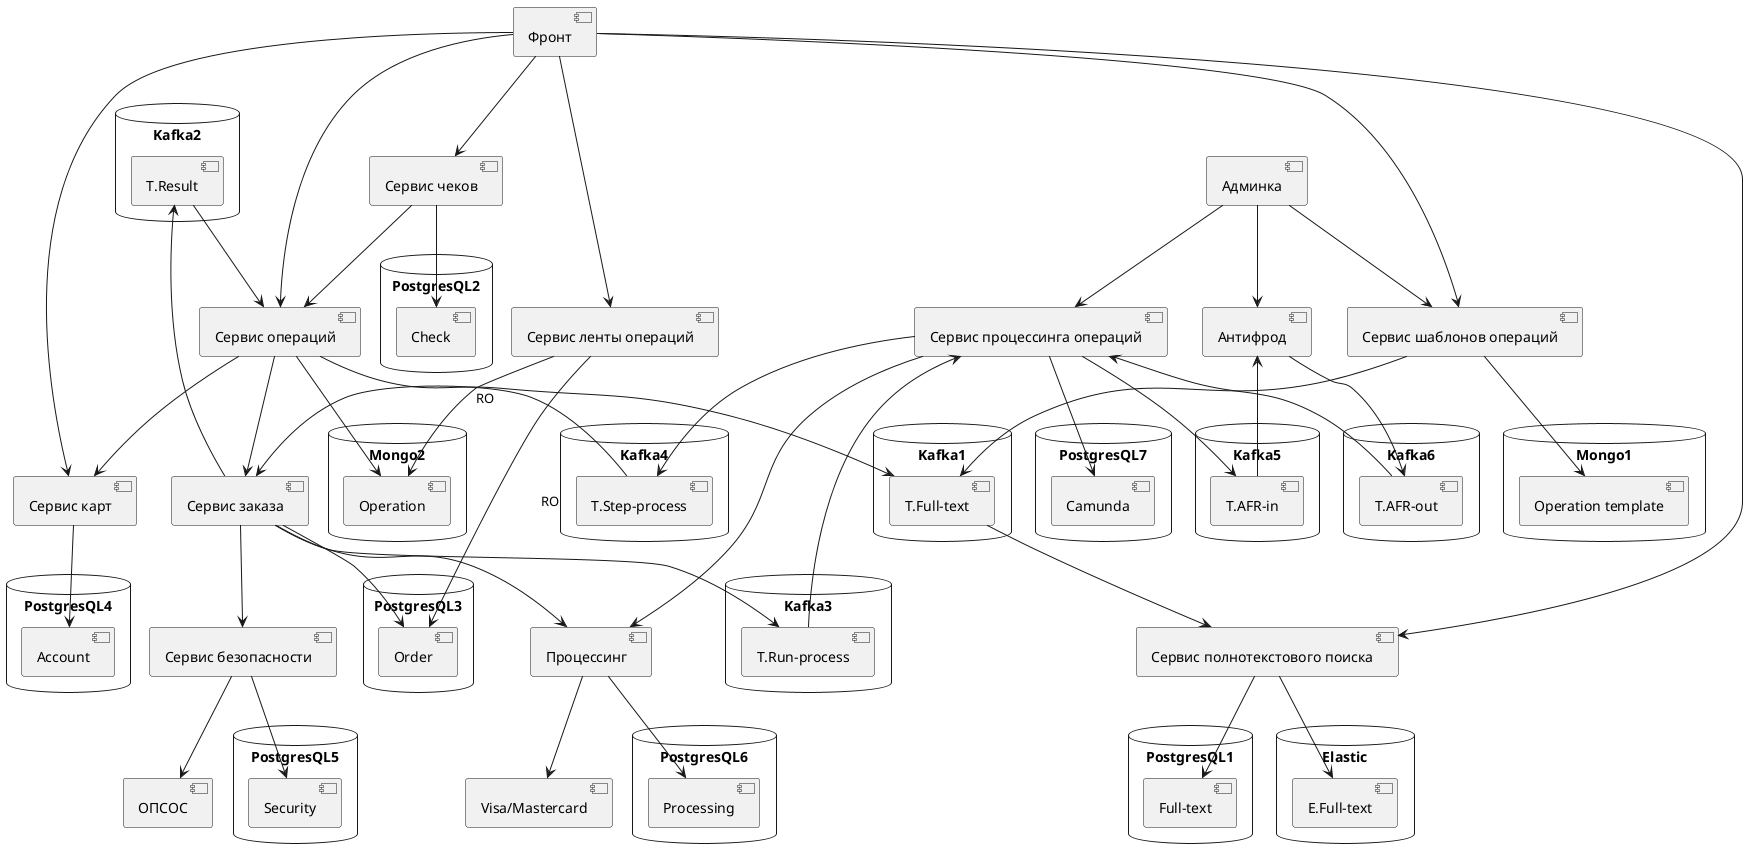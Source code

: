 @startuml

[Фронт]
[Админка]

[Сервис операций]
[Сервис шаблонов операций]

[Сервис чеков]
[Сервис полнотекстового поиска]
[Сервис карт]
[Сервис ленты операций]

[Сервис заказа]
[Антифрод]
[Сервис процессинга операций]
[Сервис безопасности]
[Процессинг]

database "Mongo1" {
   [Operation template]
}

database "Mongo2" {
   [Operation]
}

database "PostgresQL1" {
   [Full-text]
}

database "PostgresQL2" {
   [Check]
}

database "PostgresQL3" {
   [Order]
}

database "PostgresQL4" {
   [Account]
}

database "PostgresQL5" {
   [Security]
}

database "PostgresQL6" {
   [Processing]
}

database "PostgresQL7" {
    [Camunda]
}

database "Kafka1" {
   [T.Full-text]
}

database "Kafka2" {
   [T.Result]
}

database "Kafka3" {
   [T.Run-process]
}

database "Kafka4" {
   [T.Step-process]
}

database "Kafka5" {
   [T.AFR-in]
}

database "Kafka6" {
   [T.AFR-out]
}

database "Elastic" {
   [E.Full-text]
}


[Фронт] --> [Сервис шаблонов операций]
[Фронт] --> [Сервис операций]
[Фронт] --> [Сервис карт]
[Фронт] --> [Сервис чеков]
[Фронт] --> [Сервис полнотекстового поиска]
[Фронт] --> [Сервис ленты операций]

[Админка] --> [Сервис шаблонов операций]
[Админка] --> [Сервис процессинга операций]
[Админка] --> [Антифрод]

[Сервис шаблонов операций] --> [T.Full-text]
[Сервис шаблонов операций] --> [Operation template]

[Сервис операций] --> [Operation]
[Сервис операций] --> [T.Full-text]
[Сервис операций] --> [Сервис заказа]
[Сервис операций] --> [Сервис карт]

[T.Full-text] --> [Сервис полнотекстового поиска]

[Сервис полнотекстового поиска] --> [E.Full-text]
[Сервис полнотекстового поиска] --> [Full-text]

[Сервис чеков] --> [Сервис операций]
[Сервис чеков] --> [Check]

[Сервис ленты операций] --> [Operation] : RO
[Сервис ленты операций] --> [Order] : RO

[Сервис карт] --> [Account]

[Сервис заказа] --> [Сервис безопасности]
[Сервис заказа] --> [Процессинг]
[Сервис заказа] --> [T.Result]
[Сервис заказа] --> [T.Run-process]
[Сервис заказа] --> [Order]

[T.Result] --> [Сервис операций]

[T.Run-process] --> [Сервис процессинга операций]

[T.Step-process] --> [Сервис заказа]

[Сервис безопасности] --> [Security]
[Сервис безопасности] --> [ОПСОС]

[Процессинг] --> [Processing]
[Процессинг] --> [Visa/Mastercard]

[T.AFR-in] --> [Антифрод]

[Антифрод] --> [T.AFR-out]

[T.AFR-out] --> [Сервис процессинга операций]

[Сервис процессинга операций] --> [Процессинг]
[Сервис процессинга операций] --> [T.AFR-in]
[Сервис процессинга операций] --> [T.Step-process]
[Сервис процессинга операций] --> [Camunda]

@enduml